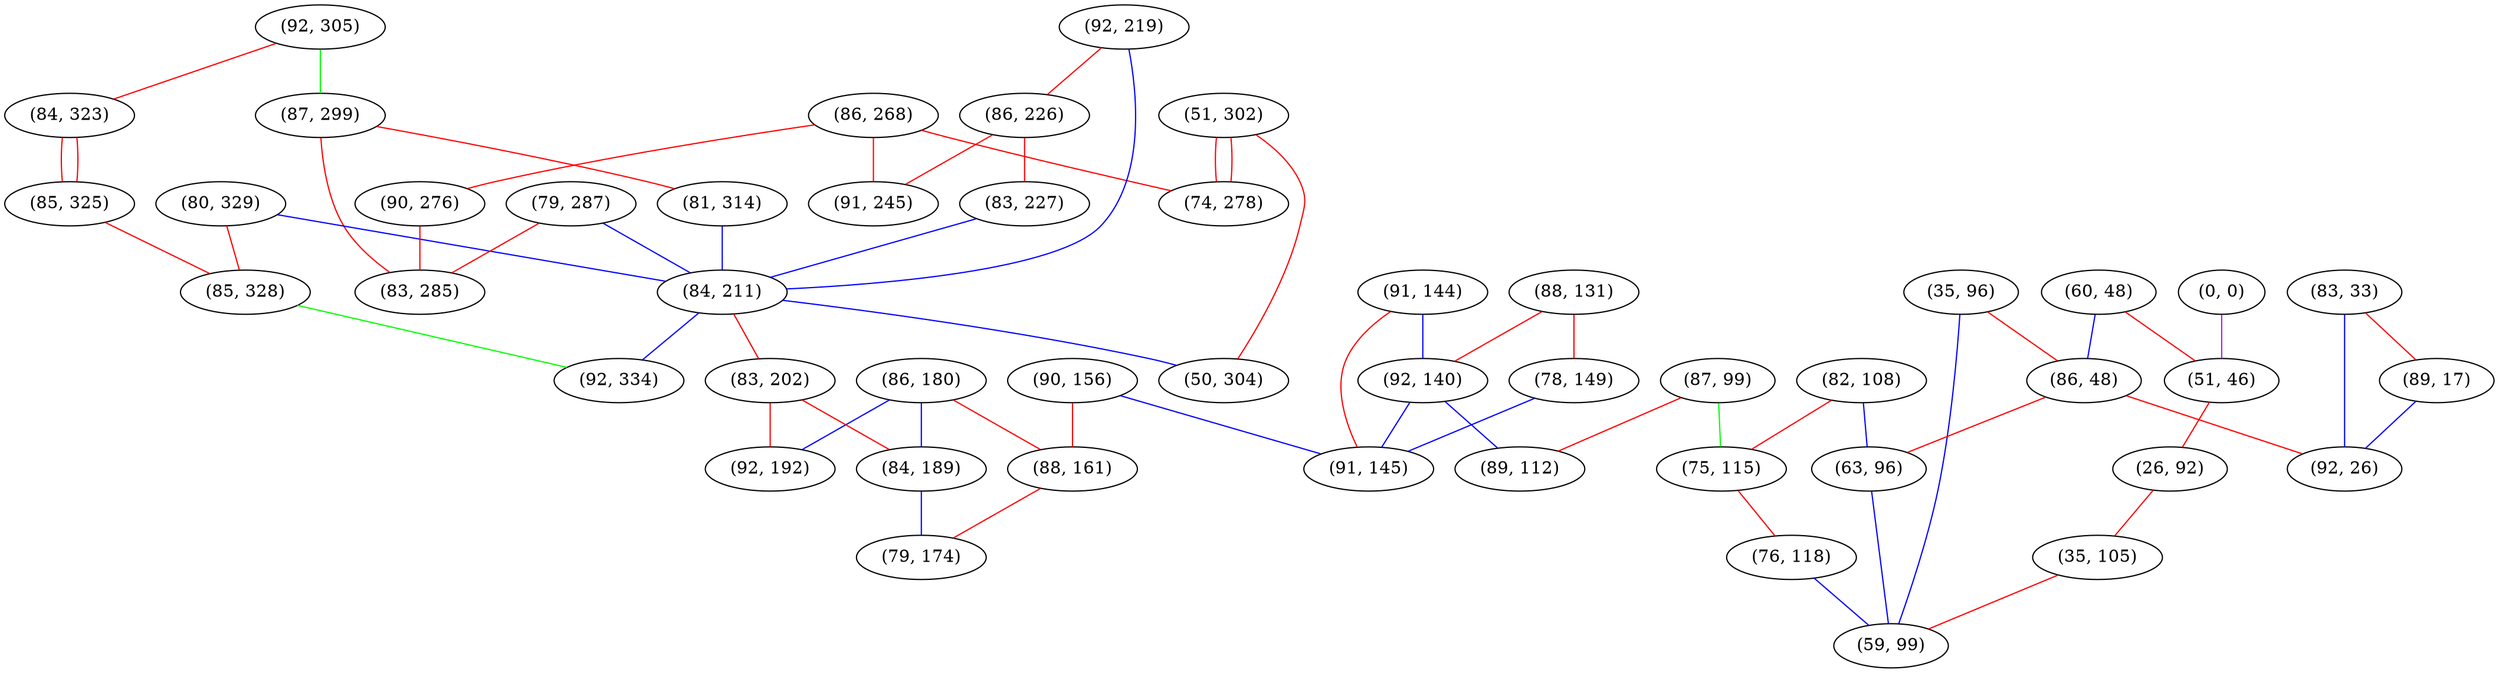 graph "" {
"(86, 180)";
"(92, 305)";
"(82, 108)";
"(84, 323)";
"(60, 48)";
"(35, 96)";
"(87, 299)";
"(86, 48)";
"(0, 0)";
"(51, 302)";
"(81, 314)";
"(91, 144)";
"(83, 33)";
"(89, 17)";
"(87, 99)";
"(86, 268)";
"(51, 46)";
"(80, 329)";
"(88, 131)";
"(85, 325)";
"(92, 219)";
"(90, 156)";
"(63, 96)";
"(75, 115)";
"(86, 226)";
"(78, 149)";
"(79, 287)";
"(26, 92)";
"(35, 105)";
"(83, 227)";
"(84, 211)";
"(88, 161)";
"(92, 26)";
"(92, 140)";
"(83, 202)";
"(85, 328)";
"(89, 112)";
"(90, 276)";
"(83, 285)";
"(91, 245)";
"(76, 118)";
"(84, 189)";
"(50, 304)";
"(91, 145)";
"(92, 192)";
"(79, 174)";
"(74, 278)";
"(59, 99)";
"(92, 334)";
"(86, 180)" -- "(88, 161)"  [color=red, key=0, weight=1];
"(86, 180)" -- "(84, 189)"  [color=blue, key=0, weight=3];
"(86, 180)" -- "(92, 192)"  [color=blue, key=0, weight=3];
"(92, 305)" -- "(87, 299)"  [color=green, key=0, weight=2];
"(92, 305)" -- "(84, 323)"  [color=red, key=0, weight=1];
"(82, 108)" -- "(63, 96)"  [color=blue, key=0, weight=3];
"(82, 108)" -- "(75, 115)"  [color=red, key=0, weight=1];
"(84, 323)" -- "(85, 325)"  [color=red, key=0, weight=1];
"(84, 323)" -- "(85, 325)"  [color=red, key=1, weight=1];
"(60, 48)" -- "(86, 48)"  [color=blue, key=0, weight=3];
"(60, 48)" -- "(51, 46)"  [color=red, key=0, weight=1];
"(35, 96)" -- "(86, 48)"  [color=red, key=0, weight=1];
"(35, 96)" -- "(59, 99)"  [color=blue, key=0, weight=3];
"(87, 299)" -- "(81, 314)"  [color=red, key=0, weight=1];
"(87, 299)" -- "(83, 285)"  [color=red, key=0, weight=1];
"(86, 48)" -- "(92, 26)"  [color=red, key=0, weight=1];
"(86, 48)" -- "(63, 96)"  [color=red, key=0, weight=1];
"(0, 0)" -- "(51, 46)"  [color=purple, key=0, weight=4];
"(51, 302)" -- "(50, 304)"  [color=red, key=0, weight=1];
"(51, 302)" -- "(74, 278)"  [color=red, key=0, weight=1];
"(51, 302)" -- "(74, 278)"  [color=red, key=1, weight=1];
"(81, 314)" -- "(84, 211)"  [color=blue, key=0, weight=3];
"(91, 144)" -- "(92, 140)"  [color=blue, key=0, weight=3];
"(91, 144)" -- "(91, 145)"  [color=red, key=0, weight=1];
"(83, 33)" -- "(92, 26)"  [color=blue, key=0, weight=3];
"(83, 33)" -- "(89, 17)"  [color=red, key=0, weight=1];
"(89, 17)" -- "(92, 26)"  [color=blue, key=0, weight=3];
"(87, 99)" -- "(89, 112)"  [color=red, key=0, weight=1];
"(87, 99)" -- "(75, 115)"  [color=green, key=0, weight=2];
"(86, 268)" -- "(74, 278)"  [color=red, key=0, weight=1];
"(86, 268)" -- "(90, 276)"  [color=red, key=0, weight=1];
"(86, 268)" -- "(91, 245)"  [color=red, key=0, weight=1];
"(51, 46)" -- "(26, 92)"  [color=red, key=0, weight=1];
"(80, 329)" -- "(84, 211)"  [color=blue, key=0, weight=3];
"(80, 329)" -- "(85, 328)"  [color=red, key=0, weight=1];
"(88, 131)" -- "(92, 140)"  [color=red, key=0, weight=1];
"(88, 131)" -- "(78, 149)"  [color=red, key=0, weight=1];
"(85, 325)" -- "(85, 328)"  [color=red, key=0, weight=1];
"(92, 219)" -- "(86, 226)"  [color=red, key=0, weight=1];
"(92, 219)" -- "(84, 211)"  [color=blue, key=0, weight=3];
"(90, 156)" -- "(88, 161)"  [color=red, key=0, weight=1];
"(90, 156)" -- "(91, 145)"  [color=blue, key=0, weight=3];
"(63, 96)" -- "(59, 99)"  [color=blue, key=0, weight=3];
"(75, 115)" -- "(76, 118)"  [color=red, key=0, weight=1];
"(86, 226)" -- "(83, 227)"  [color=red, key=0, weight=1];
"(86, 226)" -- "(91, 245)"  [color=red, key=0, weight=1];
"(78, 149)" -- "(91, 145)"  [color=blue, key=0, weight=3];
"(79, 287)" -- "(84, 211)"  [color=blue, key=0, weight=3];
"(79, 287)" -- "(83, 285)"  [color=red, key=0, weight=1];
"(26, 92)" -- "(35, 105)"  [color=red, key=0, weight=1];
"(35, 105)" -- "(59, 99)"  [color=red, key=0, weight=1];
"(83, 227)" -- "(84, 211)"  [color=blue, key=0, weight=3];
"(84, 211)" -- "(50, 304)"  [color=blue, key=0, weight=3];
"(84, 211)" -- "(83, 202)"  [color=red, key=0, weight=1];
"(84, 211)" -- "(92, 334)"  [color=blue, key=0, weight=3];
"(88, 161)" -- "(79, 174)"  [color=red, key=0, weight=1];
"(92, 140)" -- "(91, 145)"  [color=blue, key=0, weight=3];
"(92, 140)" -- "(89, 112)"  [color=blue, key=0, weight=3];
"(83, 202)" -- "(84, 189)"  [color=red, key=0, weight=1];
"(83, 202)" -- "(92, 192)"  [color=red, key=0, weight=1];
"(85, 328)" -- "(92, 334)"  [color=green, key=0, weight=2];
"(90, 276)" -- "(83, 285)"  [color=red, key=0, weight=1];
"(76, 118)" -- "(59, 99)"  [color=blue, key=0, weight=3];
"(84, 189)" -- "(79, 174)"  [color=blue, key=0, weight=3];
}
